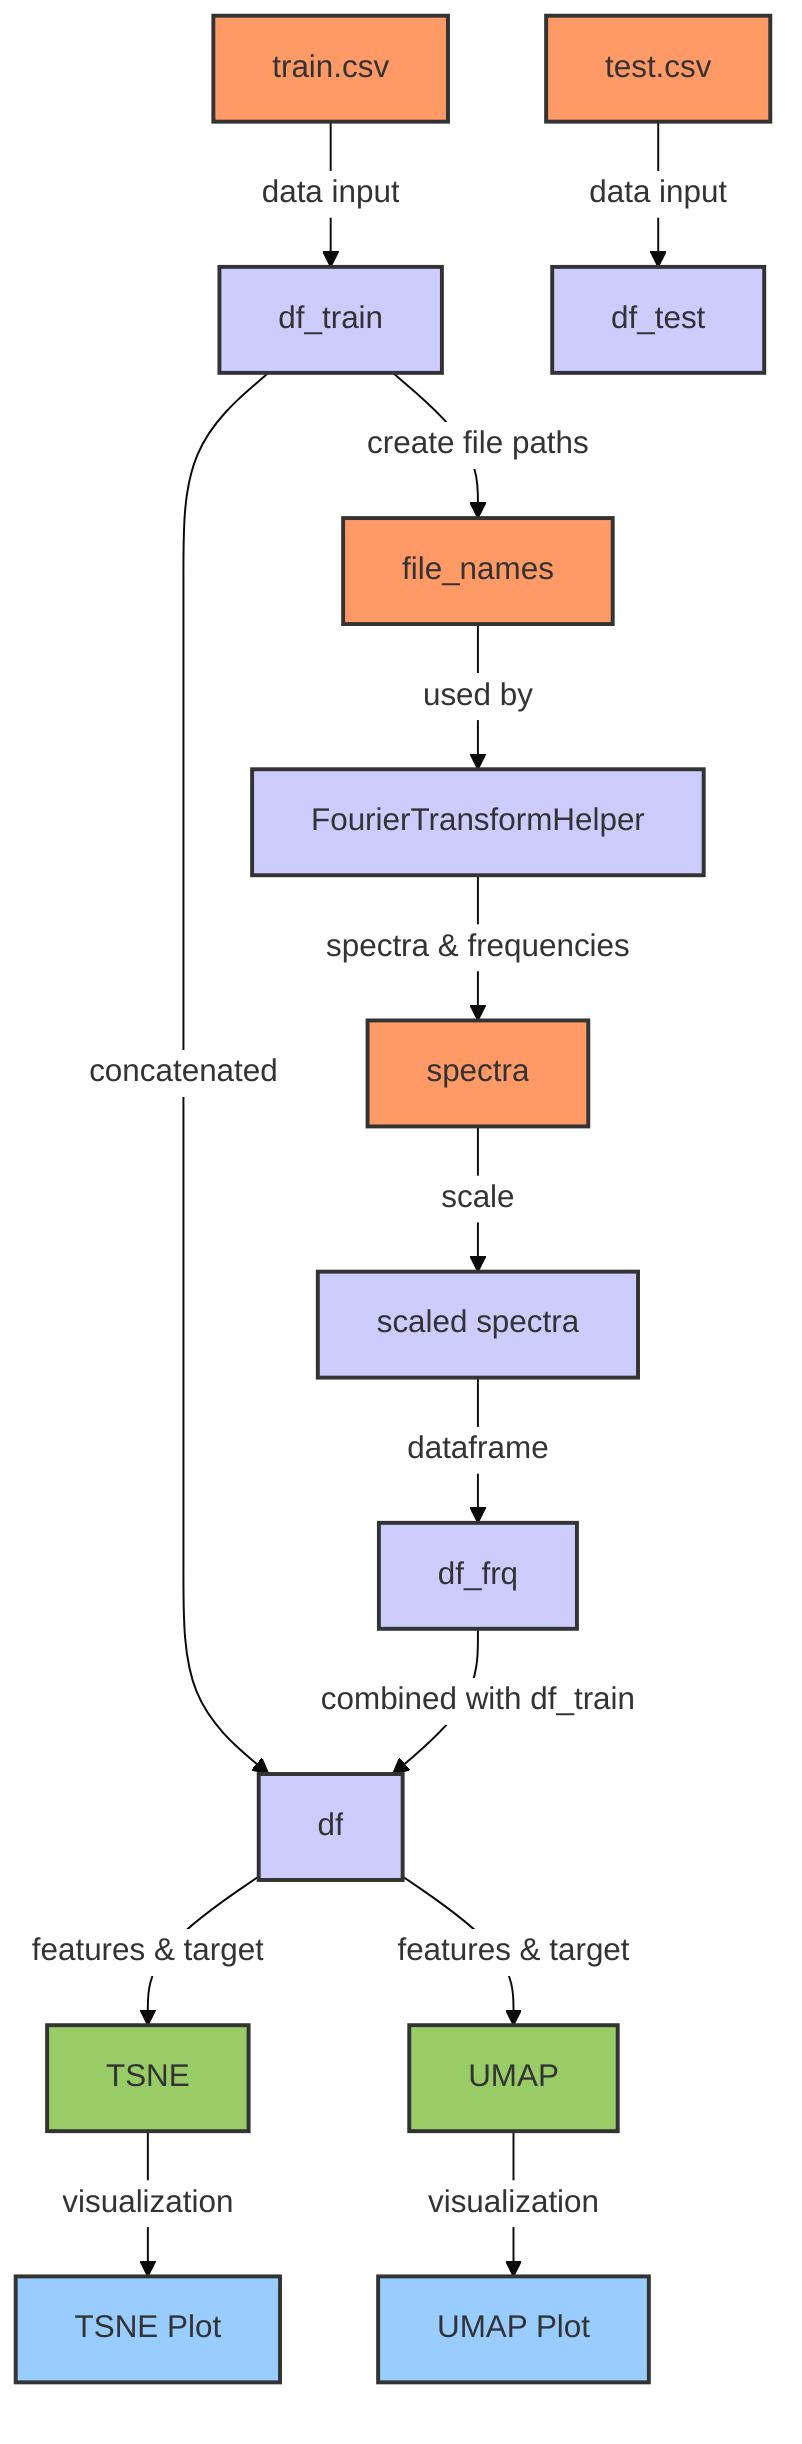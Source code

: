 %%{
  init: {
    'theme': 'base',
    'themeVariables': {
      'primaryColor': '#ffcc00',
      'edgeLabelBackground':'#ffffff'
    }
  }
}%%
flowchart TD
    %% Data Sources
    A[train.csv]:::data -- data input --> C[df_train]:::process
    B[test.csv]:::data -- data input --> D[df_test]:::process

    %% File Paths
    C[df_train]:::process -- create file paths --> E[file_names]:::data
    C[df_train] -- concatenated --> K[df]:::process
    
    %% Data Transformations
    E[file_names] -- used by --> F[FourierTransformHelper]:::process
    F -- spectra & frequencies --> G[spectra]:::data
    G -- scale --> H[scaled spectra]:::process
    H -- dataframe --> I[df_frq]:::process
    I -- combined with df_train --> K

    %% Machine Learning Models
    K -- features & target --> L[TSNE]:::model
    L -- visualization --> M[TSNE Plot]:::visualization
    K -- features & target --> N[UMAP]:::model
    N -- visualization --> O[UMAP Plot]:::visualization

    %% Subgraph Styling
    classDef data fill:#f96,stroke:#333,stroke-width:2px;
    classDef process fill:#ccf,stroke:#333,stroke-width:2px;
    classDef model fill:#9c6,stroke:#333,stroke-width:2px;
    classDef visualization fill:#9cf,stroke:#333,stroke-width:2px;